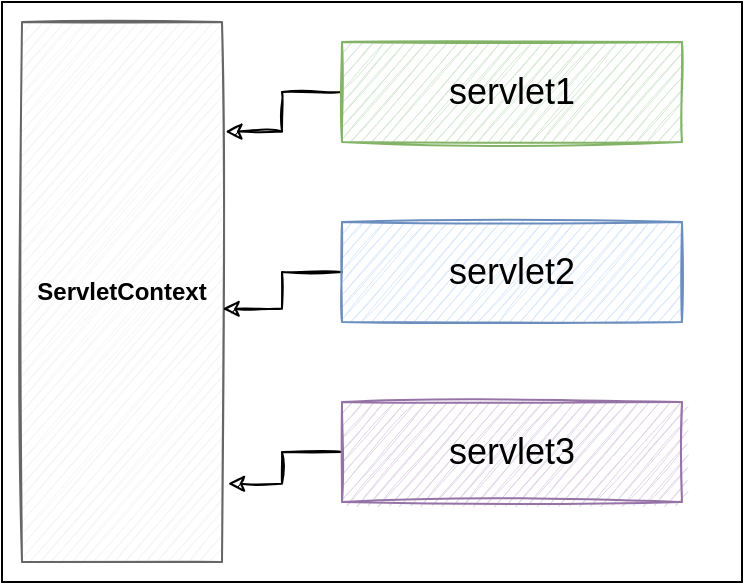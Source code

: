 <mxfile version="15.0.2" type="github">
  <diagram id="ZueGEx2QCEQnJ4rc6IlT" name="第 1 页">
    <mxGraphModel dx="865" dy="443" grid="1" gridSize="10" guides="1" tooltips="1" connect="1" arrows="1" fold="1" page="1" pageScale="1" pageWidth="827" pageHeight="1169" math="0" shadow="0">
      <root>
        <mxCell id="0" />
        <mxCell id="1" parent="0" />
        <mxCell id="Unsm3m8v1dch5Tn53Y6R-2" value="" style="rounded=0;whiteSpace=wrap;html=1;" vertex="1" parent="1">
          <mxGeometry x="250" y="350" width="370" height="290" as="geometry" />
        </mxCell>
        <mxCell id="Unsm3m8v1dch5Tn53Y6R-3" value="" style="rounded=0;whiteSpace=wrap;html=1;fillColor=#f5f5f5;strokeColor=#666666;fontColor=#333333;sketch=1;" vertex="1" parent="1">
          <mxGeometry x="260" y="360" width="100" height="270" as="geometry" />
        </mxCell>
        <mxCell id="Unsm3m8v1dch5Tn53Y6R-4" value="&lt;b&gt;ServletContext&lt;/b&gt;" style="text;html=1;strokeColor=none;fillColor=none;align=center;verticalAlign=middle;whiteSpace=wrap;rounded=0;" vertex="1" parent="1">
          <mxGeometry x="280" y="480" width="60" height="30" as="geometry" />
        </mxCell>
        <mxCell id="Unsm3m8v1dch5Tn53Y6R-13" style="edgeStyle=orthogonalEdgeStyle;rounded=0;orthogonalLoop=1;jettySize=auto;html=1;entryX=1.017;entryY=0.203;entryDx=0;entryDy=0;entryPerimeter=0;sketch=1;" edge="1" parent="1" source="Unsm3m8v1dch5Tn53Y6R-5" target="Unsm3m8v1dch5Tn53Y6R-3">
          <mxGeometry relative="1" as="geometry" />
        </mxCell>
        <mxCell id="Unsm3m8v1dch5Tn53Y6R-5" value="&lt;font style=&quot;font-size: 18px&quot;&gt;servlet1&lt;/font&gt;" style="rounded=0;whiteSpace=wrap;html=1;fillColor=#d5e8d4;strokeColor=#82b366;shadow=0;sketch=1;" vertex="1" parent="1">
          <mxGeometry x="420" y="370" width="170" height="50" as="geometry" />
        </mxCell>
        <mxCell id="Unsm3m8v1dch5Tn53Y6R-14" style="edgeStyle=orthogonalEdgeStyle;rounded=0;orthogonalLoop=1;jettySize=auto;html=1;entryX=1.003;entryY=0.531;entryDx=0;entryDy=0;entryPerimeter=0;sketch=1;" edge="1" parent="1" source="Unsm3m8v1dch5Tn53Y6R-6" target="Unsm3m8v1dch5Tn53Y6R-3">
          <mxGeometry relative="1" as="geometry" />
        </mxCell>
        <mxCell id="Unsm3m8v1dch5Tn53Y6R-6" value="&lt;span style=&quot;font-size: 18px&quot;&gt;servlet2&lt;/span&gt;" style="rounded=0;whiteSpace=wrap;html=1;fillColor=#dae8fc;strokeColor=#6c8ebf;sketch=1;" vertex="1" parent="1">
          <mxGeometry x="420" y="460" width="170" height="50" as="geometry" />
        </mxCell>
        <mxCell id="Unsm3m8v1dch5Tn53Y6R-11" style="edgeStyle=orthogonalEdgeStyle;rounded=0;orthogonalLoop=1;jettySize=auto;html=1;entryX=1.03;entryY=0.855;entryDx=0;entryDy=0;entryPerimeter=0;sketch=1;" edge="1" parent="1" source="Unsm3m8v1dch5Tn53Y6R-7" target="Unsm3m8v1dch5Tn53Y6R-3">
          <mxGeometry relative="1" as="geometry" />
        </mxCell>
        <mxCell id="Unsm3m8v1dch5Tn53Y6R-7" value="&lt;span style=&quot;font-size: 18px&quot;&gt;servlet3&lt;/span&gt;" style="rounded=0;whiteSpace=wrap;html=1;fillColor=#e1d5e7;strokeColor=#9673a6;sketch=1;" vertex="1" parent="1">
          <mxGeometry x="420" y="550" width="170" height="50" as="geometry" />
        </mxCell>
      </root>
    </mxGraphModel>
  </diagram>
</mxfile>
